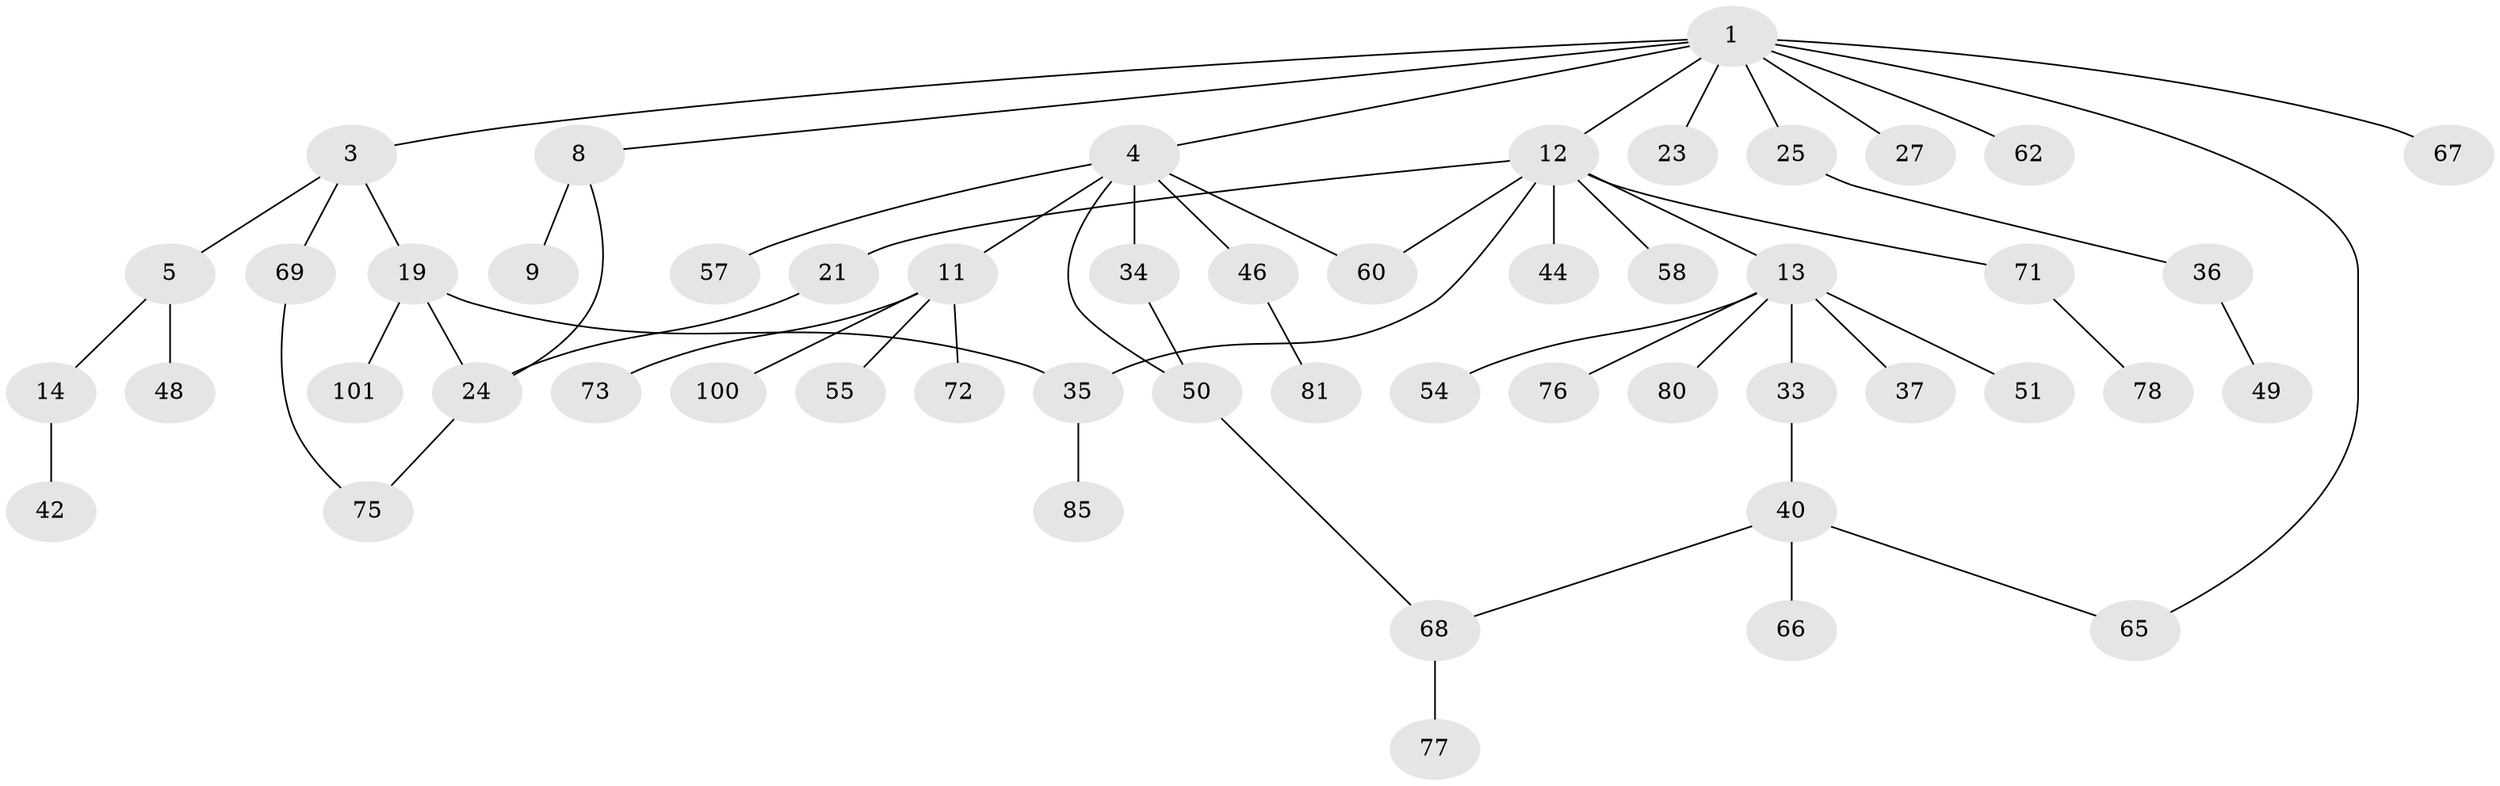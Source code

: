 // original degree distribution, {6: 0.019230769230769232, 4: 0.1346153846153846, 5: 0.009615384615384616, 2: 0.21153846153846154, 3: 0.17307692307692307, 7: 0.009615384615384616, 1: 0.4423076923076923}
// Generated by graph-tools (version 1.1) at 2025/13/03/09/25 04:13:29]
// undirected, 52 vertices, 59 edges
graph export_dot {
graph [start="1"]
  node [color=gray90,style=filled];
  1 [super="+2+15"];
  3 [super="+83+10"];
  4 [super="+20+26+28+7"];
  5 [super="+6"];
  8 [super="+31"];
  9 [super="+29"];
  11 [super="+53"];
  12 [super="+30+32+56"];
  13 [super="+18+16"];
  14;
  19 [super="+38"];
  21 [super="+64"];
  23;
  24 [super="+39"];
  25 [super="+94"];
  27;
  33;
  34 [super="+96"];
  35 [super="+82"];
  36;
  37;
  40;
  42;
  44;
  46;
  48;
  49 [super="+104+61"];
  50 [super="+63"];
  51;
  54;
  55;
  57;
  58;
  60;
  62;
  65;
  66;
  67;
  68 [super="+102"];
  69 [super="+99"];
  71;
  72;
  73;
  75 [super="+89+90+97"];
  76;
  77;
  78;
  80;
  81;
  85;
  100;
  101;
  1 -- 8;
  1 -- 12;
  1 -- 25;
  1 -- 62;
  1 -- 3;
  1 -- 4;
  1 -- 23;
  1 -- 65;
  1 -- 67;
  1 -- 27;
  3 -- 5;
  3 -- 19;
  3 -- 69;
  4 -- 57;
  4 -- 34;
  4 -- 50;
  4 -- 11;
  4 -- 60;
  4 -- 46;
  5 -- 48;
  5 -- 14;
  8 -- 9 [weight=2];
  8 -- 24;
  11 -- 55;
  11 -- 100;
  11 -- 72;
  11 -- 73;
  12 -- 13;
  12 -- 21;
  12 -- 58;
  12 -- 44;
  12 -- 60;
  12 -- 35;
  12 -- 71;
  13 -- 37;
  13 -- 51;
  13 -- 54;
  13 -- 80;
  13 -- 33;
  13 -- 76;
  14 -- 42;
  19 -- 24;
  19 -- 101;
  19 -- 35;
  21 -- 24;
  24 -- 75;
  25 -- 36;
  33 -- 40;
  34 -- 50;
  35 -- 85;
  36 -- 49;
  40 -- 66;
  40 -- 68;
  40 -- 65;
  46 -- 81;
  50 -- 68;
  68 -- 77;
  69 -- 75;
  71 -- 78;
}
